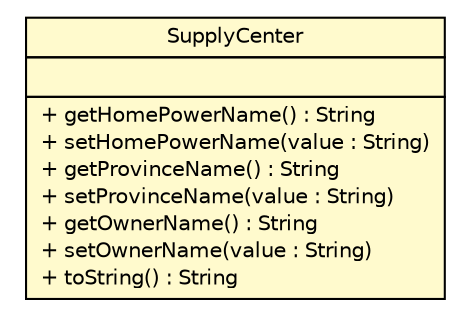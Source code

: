 #!/usr/local/bin/dot
#
# Class diagram 
# Generated by UMLGraph version 5.2 (http://www.umlgraph.org/)
#

digraph G {
	edge [fontname="Helvetica",fontsize=10,labelfontname="Helvetica",labelfontsize=10];
	node [fontname="Helvetica",fontsize=10,shape=plaintext];
	nodesep=0.25;
	ranksep=0.5;
	// dip.world.variant.data.SupplyCenter
	c10441 [label=<<table title="dip.world.variant.data.SupplyCenter" border="0" cellborder="1" cellspacing="0" cellpadding="2" port="p" bgcolor="lemonChiffon" href="./SupplyCenter.html">
		<tr><td><table border="0" cellspacing="0" cellpadding="1">
<tr><td align="center" balign="center"> SupplyCenter </td></tr>
		</table></td></tr>
		<tr><td><table border="0" cellspacing="0" cellpadding="1">
<tr><td align="left" balign="left">  </td></tr>
		</table></td></tr>
		<tr><td><table border="0" cellspacing="0" cellpadding="1">
<tr><td align="left" balign="left"> + getHomePowerName() : String </td></tr>
<tr><td align="left" balign="left"> + setHomePowerName(value : String) </td></tr>
<tr><td align="left" balign="left"> + getProvinceName() : String </td></tr>
<tr><td align="left" balign="left"> + setProvinceName(value : String) </td></tr>
<tr><td align="left" balign="left"> + getOwnerName() : String </td></tr>
<tr><td align="left" balign="left"> + setOwnerName(value : String) </td></tr>
<tr><td align="left" balign="left"> + toString() : String </td></tr>
		</table></td></tr>
		</table>>, fontname="Helvetica", fontcolor="black", fontsize=10.0];
}

